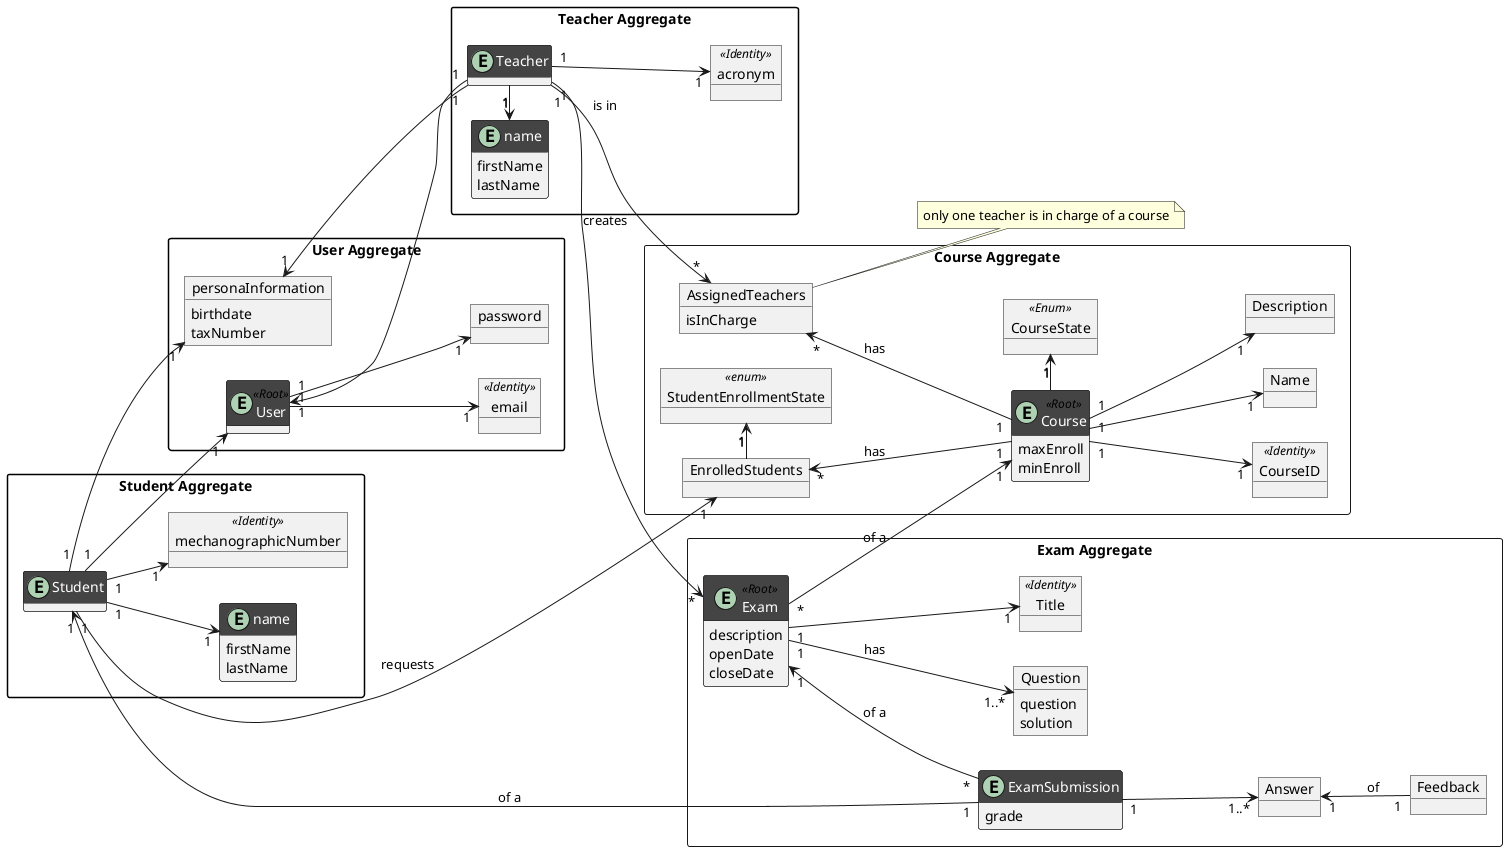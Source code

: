 @startuml
hide methods
left to right direction
skinparam classAttributeIconSize 0
skinparam classFontColor automatic
skinparam classHeaderBackgroundColor #4
skinparam packageStyle rectangle


'//--//--//--//--//--/ User /--//--//--//--//--//--//

package "User Aggregate"{

    Entity User <<Root>> {
    }

    Object email <<Identity>> {
    }

    Object personaInformation {
        birthdate
        taxNumber
    }

    Object password{
    }

}

package "Teacher Aggregate" {

    Entity designationTeacher as "name"{
    firstName
    lastName
    }

    Entity Teacher {
    }

    Object acronym <<Identity>>{
    }

    Teacher "1" -l-> "1" designationTeacher
}

package "Student Aggregate"{

    Entity designationStudent as "name"{
    firstName
    lastName
    }

    Entity Student {
    }

    Object mechanographicNumber <<Identity>>{
    }
}


'//--//--//--//--//--/ Exam /--//--//--//--//--//--//

package "Exam Aggregate" <<Rectangle>> {

    Entity Exam <<Root>> {
        description
        openDate
        closeDate
    }

    Object Title <<Identity>>{
    }

    Object Question {
        question
        solution
    }

    Object Feedback {
    }

    Entity ExamSubmission {
    grade
    }

    Object Answer {
    }

}


'//--//--//--//--//--/ Course /--//--//--//--//--//--//
package "Course Aggregate" <<Rectangle>> {

Entity Course <<Root>>
{
    maxEnroll
    minEnroll
}

Object CourseID <<Identity>>{
}

Object Name {
}

Object CourseState <<enum>> {
}
Object StudentEnrollmentState <<enum>> {
}

Object Description {
}


Object EnrolledStudents {
}

Object AssignedTeachers{
    isInCharge
}

Object CourseState <<Enum>> {

}

}

'//--//--//

'//--//--//--//--//--/ User /--//--//--//--//--//--//

    User "1" <-- "1" Teacher
    User "1" <-l- "1" Student
    User "1" --> "1" password
    Teacher "1" --> "1"acronym
    Student "1" --> "1" mechanographicNumber
    User "1"-->"1" email

    Student "1" --> "1" designationStudent
    Teacher "1" --> "1" personaInformation
    Student "1" --> "1" personaInformation

'//--//--//--//--//--/ Exam /--//--//--//--//--//--//

    Exam "1" --> "1..*" Question : has
    Exam "1" <-- "*" ExamSubmission : of a
    Student "1" <----- "1" ExamSubmission : of a
    Teacher "1" --> "*" Exam : creates
    Answer "1"<--"1" Feedback : of
    ExamSubmission "1"-->"1..*" Answer
    Exam "*" --> "1" Course : of a
    Exam "1" --> "1" Title

'//--//--//--//--//--/ Course /--//--//--//--//--//--//

    Teacher "1" --> "*" AssignedTeachers : is in
    AssignedTeachers "*" <-- "1" Course : has
    EnrolledStudents "*" <-- "1" Course : has
    Course "1"-r->"1" CourseState
    Course "1" --> "1" CourseID
    Course "1"-->"1" Name
    Course "1"--> "1"Description
    Student "1"--> "1"EnrolledStudents : requests
    EnrolledStudents"1" -r-> "1"StudentEnrollmentState

    note right of AssignedTeachers : only one teacher is in charge of a course
@enduml
